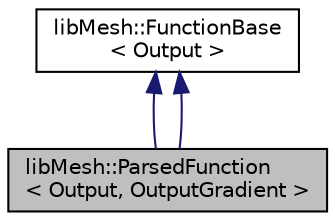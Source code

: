 digraph "libMesh::ParsedFunction&lt; Output, OutputGradient &gt;"
{
  edge [fontname="Helvetica",fontsize="10",labelfontname="Helvetica",labelfontsize="10"];
  node [fontname="Helvetica",fontsize="10",shape=record];
  Node0 [label="libMesh::ParsedFunction\l\< Output, OutputGradient \>",height=0.2,width=0.4,color="black", fillcolor="grey75", style="filled", fontcolor="black"];
  Node1 -> Node0 [dir="back",color="midnightblue",fontsize="10",style="solid",fontname="Helvetica"];
  Node1 [label="libMesh::FunctionBase\l\< Output \>",height=0.2,width=0.4,color="black", fillcolor="white", style="filled",URL="$classlibMesh_1_1FunctionBase.html",tooltip="Base class for functors that can be evaluated at a point and (optionally) time. "];
  Node1 -> Node0 [dir="back",color="midnightblue",fontsize="10",style="solid",fontname="Helvetica"];
}

